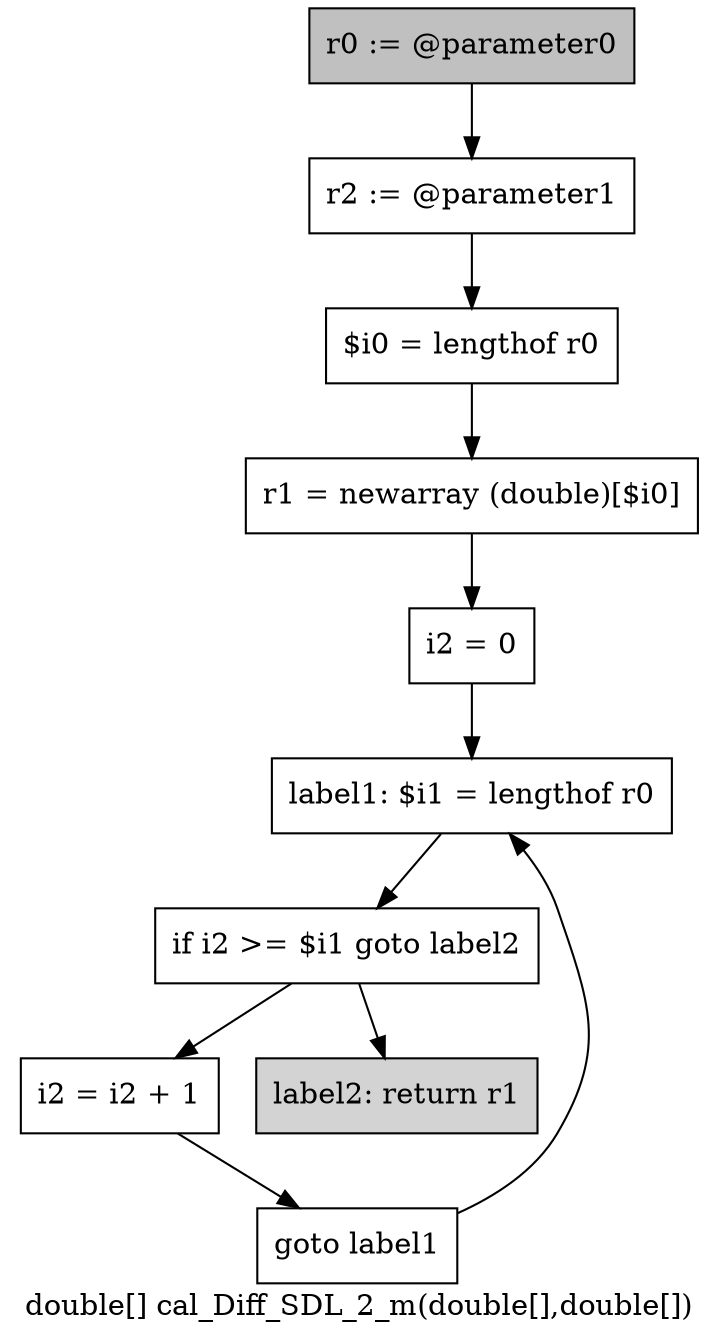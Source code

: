 digraph "double[] cal_Diff_SDL_2_m(double[],double[])" {
    label="double[] cal_Diff_SDL_2_m(double[],double[])";
    node [shape=box];
    "0" [style=filled,fillcolor=gray,label="r0 := @parameter0",];
    "1" [label="r2 := @parameter1",];
    "0"->"1";
    "2" [label="$i0 = lengthof r0",];
    "1"->"2";
    "3" [label="r1 = newarray (double)[$i0]",];
    "2"->"3";
    "4" [label="i2 = 0",];
    "3"->"4";
    "5" [label="label1: $i1 = lengthof r0",];
    "4"->"5";
    "6" [label="if i2 >= $i1 goto label2",];
    "5"->"6";
    "7" [label="i2 = i2 + 1",];
    "6"->"7";
    "9" [style=filled,fillcolor=lightgray,label="label2: return r1",];
    "6"->"9";
    "8" [label="goto label1",];
    "7"->"8";
    "8"->"5";
}
